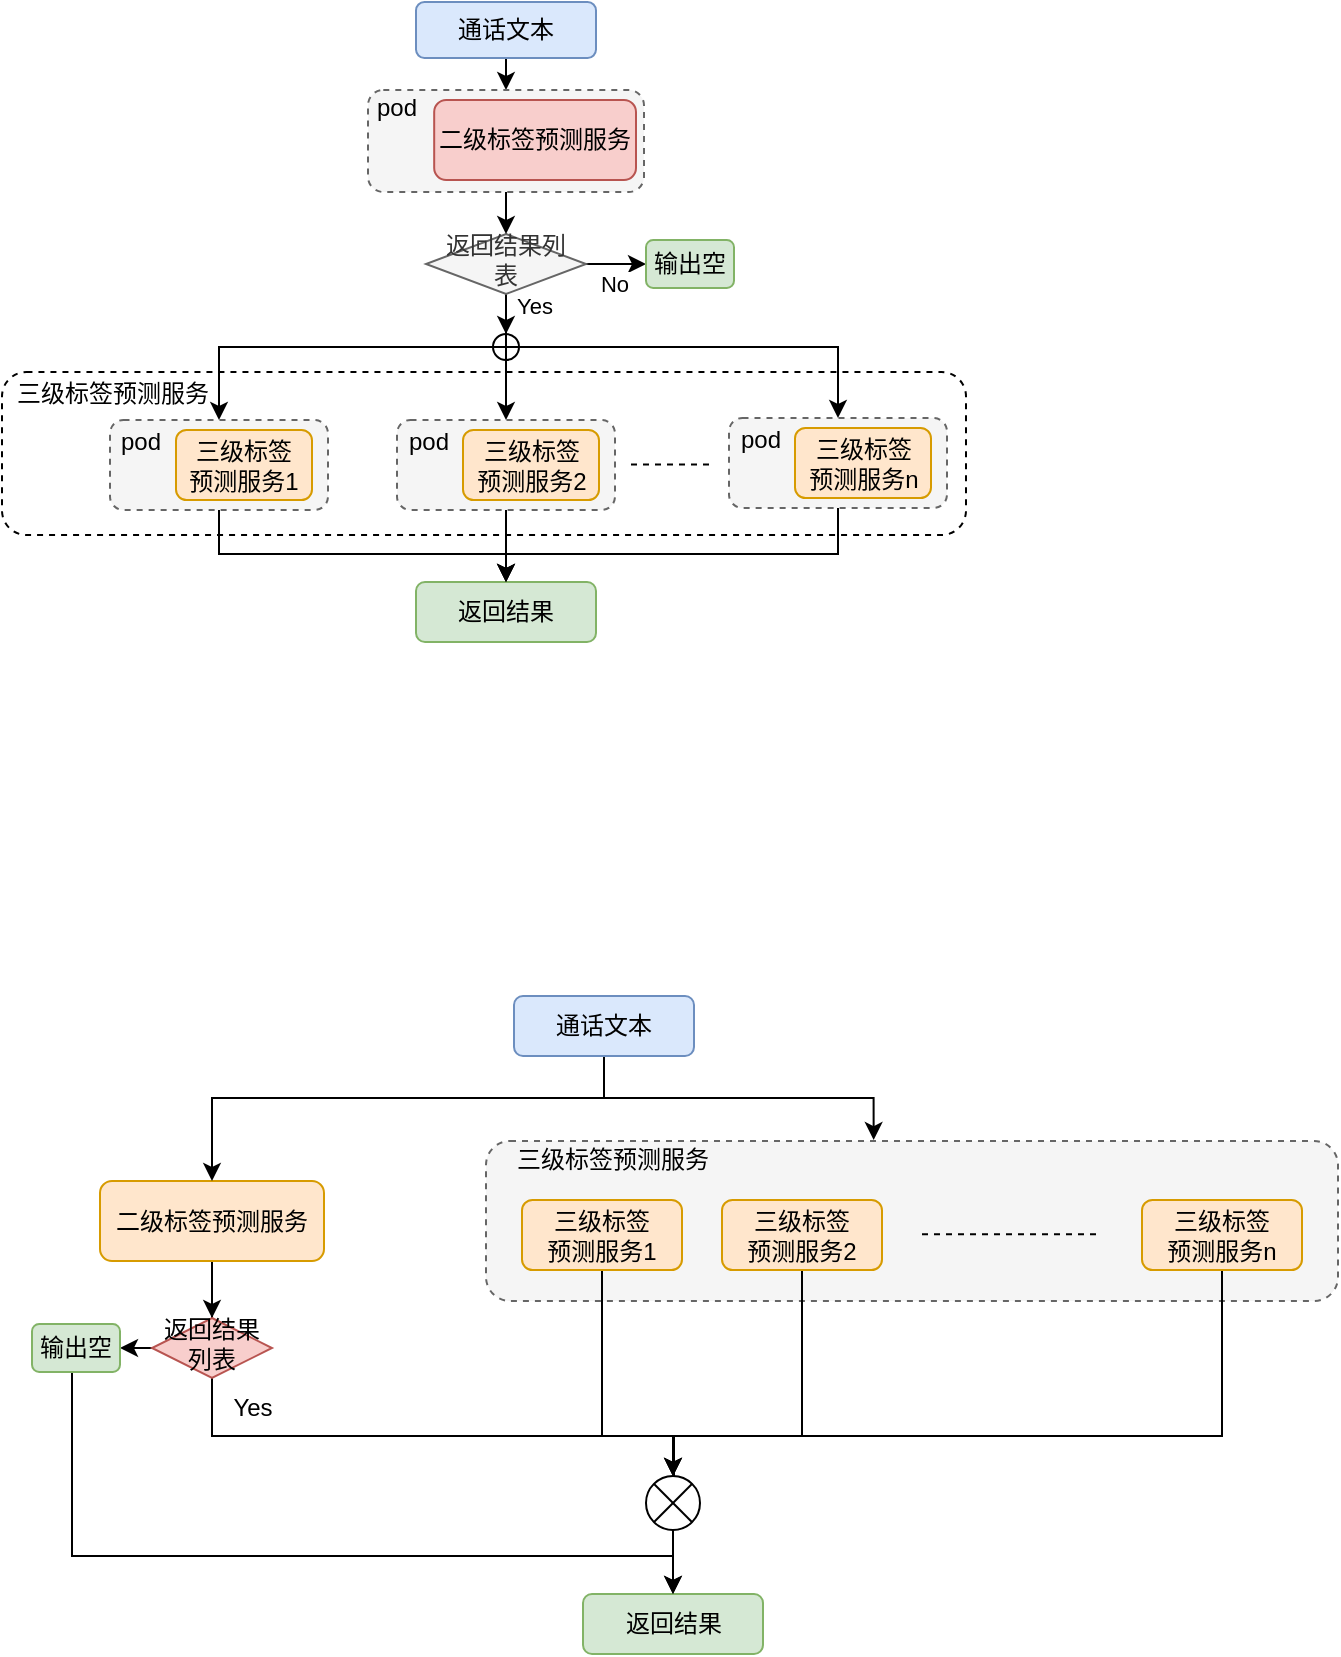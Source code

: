 <mxfile version="14.6.0" type="github">
  <diagram id="C5RBs43oDa-KdzZeNtuy" name="Page-1">
    <mxGraphModel dx="988" dy="663" grid="0" gridSize="10" guides="1" tooltips="1" connect="1" arrows="1" fold="1" page="1" pageScale="1" pageWidth="827" pageHeight="1169" math="0" shadow="0">
      <root>
        <mxCell id="WIyWlLk6GJQsqaUBKTNV-0" />
        <mxCell id="WIyWlLk6GJQsqaUBKTNV-1" parent="WIyWlLk6GJQsqaUBKTNV-0" />
        <mxCell id="49KE7gdGinzh60IKzeoY-6" value="" style="rounded=1;whiteSpace=wrap;html=1;dashed=1;" vertex="1" parent="WIyWlLk6GJQsqaUBKTNV-1">
          <mxGeometry x="82" y="314" width="482" height="81.5" as="geometry" />
        </mxCell>
        <mxCell id="49KE7gdGinzh60IKzeoY-87" style="edgeStyle=orthogonalEdgeStyle;rounded=0;orthogonalLoop=1;jettySize=auto;html=1;exitX=0.5;exitY=1;exitDx=0;exitDy=0;entryX=0.5;entryY=0;entryDx=0;entryDy=0;strokeWidth=1;" edge="1" parent="WIyWlLk6GJQsqaUBKTNV-1" source="WIyWlLk6GJQsqaUBKTNV-3" target="49KE7gdGinzh60IKzeoY-50">
          <mxGeometry relative="1" as="geometry" />
        </mxCell>
        <mxCell id="WIyWlLk6GJQsqaUBKTNV-3" value="通话文本" style="rounded=1;whiteSpace=wrap;html=1;fontSize=12;glass=0;strokeWidth=1;shadow=0;fillColor=#dae8fc;strokeColor=#6c8ebf;" parent="WIyWlLk6GJQsqaUBKTNV-1" vertex="1">
          <mxGeometry x="289" y="129" width="90" height="28" as="geometry" />
        </mxCell>
        <mxCell id="49KE7gdGinzh60IKzeoY-10" style="edgeStyle=orthogonalEdgeStyle;rounded=0;orthogonalLoop=1;jettySize=auto;html=1;entryX=0.5;entryY=0;entryDx=0;entryDy=0;" edge="1" parent="WIyWlLk6GJQsqaUBKTNV-1" source="WIyWlLk6GJQsqaUBKTNV-6" target="49KE7gdGinzh60IKzeoY-70">
          <mxGeometry relative="1" as="geometry" />
        </mxCell>
        <mxCell id="49KE7gdGinzh60IKzeoY-17" value="Yes" style="edgeLabel;html=1;align=center;verticalAlign=middle;resizable=0;points=[];" vertex="1" connectable="0" parent="49KE7gdGinzh60IKzeoY-10">
          <mxGeometry x="0.516" y="2" relative="1" as="geometry">
            <mxPoint x="12" as="offset" />
          </mxGeometry>
        </mxCell>
        <mxCell id="49KE7gdGinzh60IKzeoY-43" value="" style="edgeStyle=orthogonalEdgeStyle;rounded=0;orthogonalLoop=1;jettySize=auto;html=1;strokeWidth=1;" edge="1" parent="WIyWlLk6GJQsqaUBKTNV-1" source="WIyWlLk6GJQsqaUBKTNV-6" target="WIyWlLk6GJQsqaUBKTNV-7">
          <mxGeometry relative="1" as="geometry" />
        </mxCell>
        <mxCell id="WIyWlLk6GJQsqaUBKTNV-6" value="返回结果列表" style="rhombus;whiteSpace=wrap;html=1;shadow=0;fontFamily=Helvetica;fontSize=12;align=center;strokeWidth=1;spacing=6;spacingTop=-4;fillColor=#f5f5f5;strokeColor=#666666;fontColor=#333333;" parent="WIyWlLk6GJQsqaUBKTNV-1" vertex="1">
          <mxGeometry x="294" y="245" width="80" height="30" as="geometry" />
        </mxCell>
        <mxCell id="WIyWlLk6GJQsqaUBKTNV-7" value="输出空" style="rounded=1;whiteSpace=wrap;html=1;fontSize=12;glass=0;strokeWidth=1;shadow=0;fillColor=#d5e8d4;strokeColor=#82b366;" parent="WIyWlLk6GJQsqaUBKTNV-1" vertex="1">
          <mxGeometry x="404" y="248" width="44" height="24" as="geometry" />
        </mxCell>
        <mxCell id="49KE7gdGinzh60IKzeoY-14" value="&lt;span&gt;三级标签预测服务&lt;/span&gt;" style="text;html=1;align=center;verticalAlign=middle;resizable=0;points=[];autosize=1;strokeColor=none;" vertex="1" parent="WIyWlLk6GJQsqaUBKTNV-1">
          <mxGeometry x="82" y="315" width="110" height="20" as="geometry" />
        </mxCell>
        <mxCell id="49KE7gdGinzh60IKzeoY-16" value="" style="endArrow=none;dashed=1;html=1;strokeWidth=1;" edge="1" parent="WIyWlLk6GJQsqaUBKTNV-1">
          <mxGeometry width="50" height="50" relative="1" as="geometry">
            <mxPoint x="396.5" y="360.3" as="sourcePoint" />
            <mxPoint x="435.5" y="360.3" as="targetPoint" />
          </mxGeometry>
        </mxCell>
        <mxCell id="49KE7gdGinzh60IKzeoY-24" value="返回结果" style="rounded=1;whiteSpace=wrap;html=1;fontSize=12;glass=0;strokeWidth=1;shadow=0;fillColor=#d5e8d4;strokeColor=#82b366;" vertex="1" parent="WIyWlLk6GJQsqaUBKTNV-1">
          <mxGeometry x="289" y="419" width="90" height="30" as="geometry" />
        </mxCell>
        <mxCell id="49KE7gdGinzh60IKzeoY-44" value="No" style="edgeLabel;html=1;align=center;verticalAlign=middle;resizable=0;points=[];" vertex="1" connectable="0" parent="WIyWlLk6GJQsqaUBKTNV-1">
          <mxGeometry x="364.034" y="304.78" as="geometry">
            <mxPoint x="24" y="-35" as="offset" />
          </mxGeometry>
        </mxCell>
        <mxCell id="OLW7irnNsPHCCV-M3rLI-0" value="" style="rounded=1;whiteSpace=wrap;html=1;fillColor=#f5f5f5;dashed=1;strokeColor=#666666;fontColor=#333333;" vertex="1" parent="WIyWlLk6GJQsqaUBKTNV-1">
          <mxGeometry x="324" y="698.5" width="426" height="80" as="geometry" />
        </mxCell>
        <mxCell id="OLW7irnNsPHCCV-M3rLI-43" style="edgeStyle=orthogonalEdgeStyle;rounded=0;orthogonalLoop=1;jettySize=auto;html=1;exitX=0.5;exitY=1;exitDx=0;exitDy=0;entryX=0.5;entryY=0;entryDx=0;entryDy=0;" edge="1" parent="WIyWlLk6GJQsqaUBKTNV-1" source="OLW7irnNsPHCCV-M3rLI-2" target="OLW7irnNsPHCCV-M3rLI-42">
          <mxGeometry relative="1" as="geometry" />
        </mxCell>
        <mxCell id="OLW7irnNsPHCCV-M3rLI-2" value="二级标签预测服务" style="rounded=1;whiteSpace=wrap;html=1;fillColor=#ffe6cc;strokeColor=#d79b00;" vertex="1" parent="WIyWlLk6GJQsqaUBKTNV-1">
          <mxGeometry x="131" y="718.5" width="112" height="40" as="geometry" />
        </mxCell>
        <mxCell id="OLW7irnNsPHCCV-M3rLI-3" style="edgeStyle=orthogonalEdgeStyle;rounded=0;orthogonalLoop=1;jettySize=auto;html=1;exitX=0.5;exitY=1;exitDx=0;exitDy=0;entryX=0.5;entryY=0;entryDx=0;entryDy=0;" edge="1" parent="WIyWlLk6GJQsqaUBKTNV-1" source="OLW7irnNsPHCCV-M3rLI-4" target="OLW7irnNsPHCCV-M3rLI-2">
          <mxGeometry relative="1" as="geometry">
            <Array as="points">
              <mxPoint x="383" y="677" />
              <mxPoint x="187" y="677" />
            </Array>
          </mxGeometry>
        </mxCell>
        <mxCell id="OLW7irnNsPHCCV-M3rLI-38" style="edgeStyle=orthogonalEdgeStyle;rounded=0;orthogonalLoop=1;jettySize=auto;html=1;exitX=0.5;exitY=1;exitDx=0;exitDy=0;entryX=0.455;entryY=-0.006;entryDx=0;entryDy=0;entryPerimeter=0;" edge="1" parent="WIyWlLk6GJQsqaUBKTNV-1" source="OLW7irnNsPHCCV-M3rLI-4" target="OLW7irnNsPHCCV-M3rLI-0">
          <mxGeometry relative="1" as="geometry">
            <Array as="points">
              <mxPoint x="383" y="677" />
              <mxPoint x="518" y="677" />
            </Array>
          </mxGeometry>
        </mxCell>
        <mxCell id="OLW7irnNsPHCCV-M3rLI-4" value="通话文本" style="rounded=1;whiteSpace=wrap;html=1;fontSize=12;glass=0;strokeWidth=1;shadow=0;fillColor=#dae8fc;strokeColor=#6c8ebf;" vertex="1" parent="WIyWlLk6GJQsqaUBKTNV-1">
          <mxGeometry x="338" y="626" width="90" height="30" as="geometry" />
        </mxCell>
        <mxCell id="OLW7irnNsPHCCV-M3rLI-59" style="edgeStyle=orthogonalEdgeStyle;rounded=0;orthogonalLoop=1;jettySize=auto;html=1;exitX=0.5;exitY=1;exitDx=0;exitDy=0;entryX=0.5;entryY=0;entryDx=0;entryDy=0;" edge="1" parent="WIyWlLk6GJQsqaUBKTNV-1" source="OLW7irnNsPHCCV-M3rLI-11" target="OLW7irnNsPHCCV-M3rLI-52">
          <mxGeometry relative="1" as="geometry">
            <Array as="points">
              <mxPoint x="482" y="846" />
              <mxPoint x="418" y="846" />
            </Array>
          </mxGeometry>
        </mxCell>
        <mxCell id="OLW7irnNsPHCCV-M3rLI-11" value="三级标签&lt;br&gt;预测服务2" style="rounded=1;whiteSpace=wrap;html=1;fillColor=#ffe6cc;strokeColor=#d79b00;" vertex="1" parent="WIyWlLk6GJQsqaUBKTNV-1">
          <mxGeometry x="442" y="728" width="80" height="35" as="geometry" />
        </mxCell>
        <mxCell id="OLW7irnNsPHCCV-M3rLI-58" style="edgeStyle=orthogonalEdgeStyle;rounded=0;orthogonalLoop=1;jettySize=auto;html=1;exitX=0.5;exitY=1;exitDx=0;exitDy=0;entryX=0.5;entryY=0;entryDx=0;entryDy=0;" edge="1" parent="WIyWlLk6GJQsqaUBKTNV-1" source="OLW7irnNsPHCCV-M3rLI-13" target="OLW7irnNsPHCCV-M3rLI-52">
          <mxGeometry relative="1" as="geometry">
            <Array as="points">
              <mxPoint x="382" y="846" />
              <mxPoint x="418" y="846" />
            </Array>
          </mxGeometry>
        </mxCell>
        <mxCell id="OLW7irnNsPHCCV-M3rLI-13" value="三级标签&lt;br&gt;预测服务1" style="rounded=1;whiteSpace=wrap;html=1;fillColor=#ffe6cc;strokeColor=#d79b00;" vertex="1" parent="WIyWlLk6GJQsqaUBKTNV-1">
          <mxGeometry x="342" y="728" width="80" height="35" as="geometry" />
        </mxCell>
        <mxCell id="OLW7irnNsPHCCV-M3rLI-60" style="edgeStyle=orthogonalEdgeStyle;rounded=0;orthogonalLoop=1;jettySize=auto;html=1;entryX=0.5;entryY=0;entryDx=0;entryDy=0;" edge="1" parent="WIyWlLk6GJQsqaUBKTNV-1" source="OLW7irnNsPHCCV-M3rLI-15" target="OLW7irnNsPHCCV-M3rLI-52">
          <mxGeometry relative="1" as="geometry">
            <Array as="points">
              <mxPoint x="692" y="846" />
              <mxPoint x="417" y="846" />
            </Array>
          </mxGeometry>
        </mxCell>
        <mxCell id="OLW7irnNsPHCCV-M3rLI-15" value="三级标签&lt;br&gt;预测服务n" style="rounded=1;whiteSpace=wrap;html=1;fillColor=#ffe6cc;strokeColor=#d79b00;" vertex="1" parent="WIyWlLk6GJQsqaUBKTNV-1">
          <mxGeometry x="652" y="728" width="80" height="35" as="geometry" />
        </mxCell>
        <mxCell id="OLW7irnNsPHCCV-M3rLI-16" value="&lt;span&gt;三级标签预测服务&lt;/span&gt;" style="text;html=1;align=center;verticalAlign=middle;resizable=0;points=[];autosize=1;strokeColor=none;" vertex="1" parent="WIyWlLk6GJQsqaUBKTNV-1">
          <mxGeometry x="332" y="698" width="110" height="20" as="geometry" />
        </mxCell>
        <mxCell id="OLW7irnNsPHCCV-M3rLI-17" value="" style="endArrow=none;dashed=1;html=1;strokeWidth=1;" edge="1" parent="WIyWlLk6GJQsqaUBKTNV-1">
          <mxGeometry width="50" height="50" relative="1" as="geometry">
            <mxPoint x="542" y="745.16" as="sourcePoint" />
            <mxPoint x="632" y="745.16" as="targetPoint" />
          </mxGeometry>
        </mxCell>
        <mxCell id="OLW7irnNsPHCCV-M3rLI-21" value="返回结果" style="rounded=1;whiteSpace=wrap;html=1;fontSize=12;glass=0;strokeWidth=1;shadow=0;fillColor=#d5e8d4;strokeColor=#82b366;" vertex="1" parent="WIyWlLk6GJQsqaUBKTNV-1">
          <mxGeometry x="372.5" y="925" width="90" height="30" as="geometry" />
        </mxCell>
        <mxCell id="OLW7irnNsPHCCV-M3rLI-47" style="edgeStyle=orthogonalEdgeStyle;rounded=0;orthogonalLoop=1;jettySize=auto;html=1;exitX=0;exitY=0.5;exitDx=0;exitDy=0;entryX=1;entryY=0.5;entryDx=0;entryDy=0;" edge="1" parent="WIyWlLk6GJQsqaUBKTNV-1" source="OLW7irnNsPHCCV-M3rLI-42" target="OLW7irnNsPHCCV-M3rLI-46">
          <mxGeometry relative="1" as="geometry" />
        </mxCell>
        <mxCell id="OLW7irnNsPHCCV-M3rLI-49" style="edgeStyle=orthogonalEdgeStyle;rounded=0;orthogonalLoop=1;jettySize=auto;html=1;exitX=0.5;exitY=1;exitDx=0;exitDy=0;entryX=0.5;entryY=0;entryDx=0;entryDy=0;" edge="1" parent="WIyWlLk6GJQsqaUBKTNV-1" target="OLW7irnNsPHCCV-M3rLI-52">
          <mxGeometry relative="1" as="geometry">
            <mxPoint x="424" y="858" as="targetPoint" />
            <mxPoint x="187" y="785" as="sourcePoint" />
            <Array as="points">
              <mxPoint x="187" y="846" />
              <mxPoint x="418" y="846" />
              <mxPoint x="418" y="876" />
            </Array>
          </mxGeometry>
        </mxCell>
        <mxCell id="OLW7irnNsPHCCV-M3rLI-42" value="返回结果列表" style="rhombus;whiteSpace=wrap;html=1;shadow=0;fontFamily=Helvetica;fontSize=12;align=center;strokeWidth=1;spacing=6;spacingTop=-4;fillColor=#f8cecc;strokeColor=#b85450;" vertex="1" parent="WIyWlLk6GJQsqaUBKTNV-1">
          <mxGeometry x="157" y="787" width="60" height="30" as="geometry" />
        </mxCell>
        <mxCell id="OLW7irnNsPHCCV-M3rLI-55" style="edgeStyle=orthogonalEdgeStyle;rounded=0;orthogonalLoop=1;jettySize=auto;html=1;entryX=0.5;entryY=0;entryDx=0;entryDy=0;" edge="1" parent="WIyWlLk6GJQsqaUBKTNV-1" source="OLW7irnNsPHCCV-M3rLI-46" target="OLW7irnNsPHCCV-M3rLI-21">
          <mxGeometry relative="1" as="geometry">
            <Array as="points">
              <mxPoint x="117" y="906" />
              <mxPoint x="418" y="906" />
            </Array>
          </mxGeometry>
        </mxCell>
        <mxCell id="OLW7irnNsPHCCV-M3rLI-46" value="输出空" style="rounded=1;whiteSpace=wrap;html=1;fontSize=12;glass=0;strokeWidth=1;shadow=0;fillColor=#d5e8d4;strokeColor=#82b366;" vertex="1" parent="WIyWlLk6GJQsqaUBKTNV-1">
          <mxGeometry x="97" y="790" width="44" height="24" as="geometry" />
        </mxCell>
        <mxCell id="OLW7irnNsPHCCV-M3rLI-50" value="Yes" style="text;html=1;align=center;verticalAlign=middle;resizable=0;points=[];autosize=1;strokeColor=none;" vertex="1" parent="WIyWlLk6GJQsqaUBKTNV-1">
          <mxGeometry x="187" y="822" width="40" height="20" as="geometry" />
        </mxCell>
        <mxCell id="OLW7irnNsPHCCV-M3rLI-61" style="edgeStyle=orthogonalEdgeStyle;rounded=0;orthogonalLoop=1;jettySize=auto;html=1;exitX=0.5;exitY=1;exitDx=0;exitDy=0;entryX=0.5;entryY=0;entryDx=0;entryDy=0;" edge="1" parent="WIyWlLk6GJQsqaUBKTNV-1" source="OLW7irnNsPHCCV-M3rLI-52" target="OLW7irnNsPHCCV-M3rLI-21">
          <mxGeometry relative="1" as="geometry" />
        </mxCell>
        <mxCell id="OLW7irnNsPHCCV-M3rLI-52" value="" style="shape=sumEllipse;perimeter=ellipsePerimeter;whiteSpace=wrap;html=1;backgroundOutline=1;" vertex="1" parent="WIyWlLk6GJQsqaUBKTNV-1">
          <mxGeometry x="404" y="866" width="27" height="27" as="geometry" />
        </mxCell>
        <mxCell id="49KE7gdGinzh60IKzeoY-51" value="" style="group" vertex="1" connectable="0" parent="WIyWlLk6GJQsqaUBKTNV-1">
          <mxGeometry x="259" y="170" width="150" height="60" as="geometry" />
        </mxCell>
        <mxCell id="49KE7gdGinzh60IKzeoY-50" value="" style="rounded=1;whiteSpace=wrap;html=1;dashed=1;fillColor=#f5f5f5;strokeColor=#666666;fontColor=#333333;" vertex="1" parent="49KE7gdGinzh60IKzeoY-51">
          <mxGeometry x="6" y="3" width="138" height="51" as="geometry" />
        </mxCell>
        <mxCell id="49KE7gdGinzh60IKzeoY-1" value="二级标签预测服务" style="rounded=1;whiteSpace=wrap;html=1;fillColor=#f8cecc;strokeColor=#b85450;" vertex="1" parent="49KE7gdGinzh60IKzeoY-51">
          <mxGeometry x="39.09" y="8" width="100.91" height="40" as="geometry" />
        </mxCell>
        <mxCell id="49KE7gdGinzh60IKzeoY-48" value="pod" style="text;html=1;align=center;verticalAlign=middle;resizable=0;points=[];autosize=1;strokeColor=none;" vertex="1" parent="49KE7gdGinzh60IKzeoY-51">
          <mxGeometry x="5.455" y="3" width="30" height="18" as="geometry" />
        </mxCell>
        <mxCell id="49KE7gdGinzh60IKzeoY-57" value="" style="group" vertex="1" connectable="0" parent="WIyWlLk6GJQsqaUBKTNV-1">
          <mxGeometry x="136" y="338" width="109" height="45" as="geometry" />
        </mxCell>
        <mxCell id="49KE7gdGinzh60IKzeoY-55" value="" style="rounded=1;whiteSpace=wrap;html=1;dashed=1;fillColor=#f5f5f5;strokeColor=#666666;fontColor=#333333;" vertex="1" parent="49KE7gdGinzh60IKzeoY-57">
          <mxGeometry width="109" height="45" as="geometry" />
        </mxCell>
        <mxCell id="49KE7gdGinzh60IKzeoY-54" value="三级标签&lt;br&gt;预测服务1" style="rounded=1;whiteSpace=wrap;html=1;fillColor=#ffe6cc;strokeColor=#d79b00;" vertex="1" parent="49KE7gdGinzh60IKzeoY-57">
          <mxGeometry x="33" y="5" width="68" height="35" as="geometry" />
        </mxCell>
        <mxCell id="49KE7gdGinzh60IKzeoY-56" value="pod" style="text;html=1;align=center;verticalAlign=middle;resizable=0;points=[];autosize=1;strokeColor=none;" vertex="1" parent="49KE7gdGinzh60IKzeoY-57">
          <mxGeometry y="2" width="30" height="18" as="geometry" />
        </mxCell>
        <mxCell id="49KE7gdGinzh60IKzeoY-58" value="" style="group" vertex="1" connectable="0" parent="WIyWlLk6GJQsqaUBKTNV-1">
          <mxGeometry x="279.5" y="338" width="109" height="45" as="geometry" />
        </mxCell>
        <mxCell id="49KE7gdGinzh60IKzeoY-59" value="" style="rounded=1;whiteSpace=wrap;html=1;dashed=1;fillColor=#f5f5f5;strokeColor=#666666;fontColor=#333333;" vertex="1" parent="49KE7gdGinzh60IKzeoY-58">
          <mxGeometry width="109" height="45" as="geometry" />
        </mxCell>
        <mxCell id="49KE7gdGinzh60IKzeoY-60" value="三级标签&lt;br&gt;预测服务2" style="rounded=1;whiteSpace=wrap;html=1;fillColor=#ffe6cc;strokeColor=#d79b00;" vertex="1" parent="49KE7gdGinzh60IKzeoY-58">
          <mxGeometry x="33" y="5" width="68" height="35" as="geometry" />
        </mxCell>
        <mxCell id="49KE7gdGinzh60IKzeoY-61" value="pod" style="text;html=1;align=center;verticalAlign=middle;resizable=0;points=[];autosize=1;strokeColor=none;" vertex="1" parent="49KE7gdGinzh60IKzeoY-58">
          <mxGeometry y="2" width="30" height="18" as="geometry" />
        </mxCell>
        <mxCell id="49KE7gdGinzh60IKzeoY-62" value="" style="group" vertex="1" connectable="0" parent="WIyWlLk6GJQsqaUBKTNV-1">
          <mxGeometry x="445.5" y="337" width="109" height="45" as="geometry" />
        </mxCell>
        <mxCell id="49KE7gdGinzh60IKzeoY-63" value="" style="rounded=1;whiteSpace=wrap;html=1;dashed=1;fillColor=#f5f5f5;strokeColor=#666666;fontColor=#333333;" vertex="1" parent="49KE7gdGinzh60IKzeoY-62">
          <mxGeometry width="109" height="45" as="geometry" />
        </mxCell>
        <mxCell id="49KE7gdGinzh60IKzeoY-64" value="三级标签&lt;br&gt;预测服务n" style="rounded=1;whiteSpace=wrap;html=1;fillColor=#ffe6cc;strokeColor=#d79b00;" vertex="1" parent="49KE7gdGinzh60IKzeoY-62">
          <mxGeometry x="33" y="5" width="68" height="35" as="geometry" />
        </mxCell>
        <mxCell id="49KE7gdGinzh60IKzeoY-65" value="pod" style="text;html=1;align=center;verticalAlign=middle;resizable=0;points=[];autosize=1;strokeColor=none;" vertex="1" parent="49KE7gdGinzh60IKzeoY-62">
          <mxGeometry y="2" width="30" height="18" as="geometry" />
        </mxCell>
        <mxCell id="49KE7gdGinzh60IKzeoY-69" style="edgeStyle=orthogonalEdgeStyle;rounded=0;orthogonalLoop=1;jettySize=auto;html=1;strokeWidth=1;" edge="1" parent="WIyWlLk6GJQsqaUBKTNV-1" source="49KE7gdGinzh60IKzeoY-63" target="49KE7gdGinzh60IKzeoY-24">
          <mxGeometry relative="1" as="geometry">
            <mxPoint x="500" y="420" as="targetPoint" />
            <Array as="points">
              <mxPoint x="500" y="405" />
              <mxPoint x="334" y="405" />
            </Array>
          </mxGeometry>
        </mxCell>
        <mxCell id="49KE7gdGinzh60IKzeoY-81" style="edgeStyle=orthogonalEdgeStyle;rounded=0;orthogonalLoop=1;jettySize=auto;html=1;entryX=0.5;entryY=0;entryDx=0;entryDy=0;strokeWidth=1;" edge="1" parent="WIyWlLk6GJQsqaUBKTNV-1" source="49KE7gdGinzh60IKzeoY-70" target="49KE7gdGinzh60IKzeoY-59">
          <mxGeometry relative="1" as="geometry" />
        </mxCell>
        <mxCell id="49KE7gdGinzh60IKzeoY-88" style="edgeStyle=orthogonalEdgeStyle;rounded=0;orthogonalLoop=1;jettySize=auto;html=1;exitX=1;exitY=0.5;exitDx=0;exitDy=0;entryX=0.5;entryY=0;entryDx=0;entryDy=0;strokeWidth=1;" edge="1" parent="WIyWlLk6GJQsqaUBKTNV-1" source="49KE7gdGinzh60IKzeoY-70" target="49KE7gdGinzh60IKzeoY-63">
          <mxGeometry relative="1" as="geometry" />
        </mxCell>
        <mxCell id="49KE7gdGinzh60IKzeoY-89" style="edgeStyle=orthogonalEdgeStyle;rounded=0;orthogonalLoop=1;jettySize=auto;html=1;entryX=0.5;entryY=0;entryDx=0;entryDy=0;strokeWidth=1;" edge="1" parent="WIyWlLk6GJQsqaUBKTNV-1" source="49KE7gdGinzh60IKzeoY-70" target="49KE7gdGinzh60IKzeoY-55">
          <mxGeometry relative="1" as="geometry" />
        </mxCell>
        <mxCell id="49KE7gdGinzh60IKzeoY-70" value="" style="shape=orEllipse;perimeter=ellipsePerimeter;whiteSpace=wrap;html=1;backgroundOutline=1;fillColor=none;" vertex="1" parent="WIyWlLk6GJQsqaUBKTNV-1">
          <mxGeometry x="327.5" y="295" width="13" height="13" as="geometry" />
        </mxCell>
        <mxCell id="49KE7gdGinzh60IKzeoY-82" style="edgeStyle=orthogonalEdgeStyle;rounded=0;orthogonalLoop=1;jettySize=auto;html=1;entryX=0.5;entryY=0;entryDx=0;entryDy=0;strokeWidth=1;" edge="1" parent="WIyWlLk6GJQsqaUBKTNV-1" source="49KE7gdGinzh60IKzeoY-59" target="49KE7gdGinzh60IKzeoY-24">
          <mxGeometry relative="1" as="geometry" />
        </mxCell>
        <mxCell id="49KE7gdGinzh60IKzeoY-83" style="edgeStyle=orthogonalEdgeStyle;rounded=0;orthogonalLoop=1;jettySize=auto;html=1;entryX=0.5;entryY=0;entryDx=0;entryDy=0;strokeWidth=1;" edge="1" parent="WIyWlLk6GJQsqaUBKTNV-1" source="49KE7gdGinzh60IKzeoY-55" target="49KE7gdGinzh60IKzeoY-24">
          <mxGeometry relative="1" as="geometry">
            <Array as="points">
              <mxPoint x="191" y="405" />
              <mxPoint x="334" y="405" />
            </Array>
          </mxGeometry>
        </mxCell>
        <mxCell id="49KE7gdGinzh60IKzeoY-86" style="edgeStyle=orthogonalEdgeStyle;rounded=0;orthogonalLoop=1;jettySize=auto;html=1;strokeWidth=1;" edge="1" parent="WIyWlLk6GJQsqaUBKTNV-1" source="49KE7gdGinzh60IKzeoY-50" target="WIyWlLk6GJQsqaUBKTNV-6">
          <mxGeometry relative="1" as="geometry" />
        </mxCell>
      </root>
    </mxGraphModel>
  </diagram>
</mxfile>
